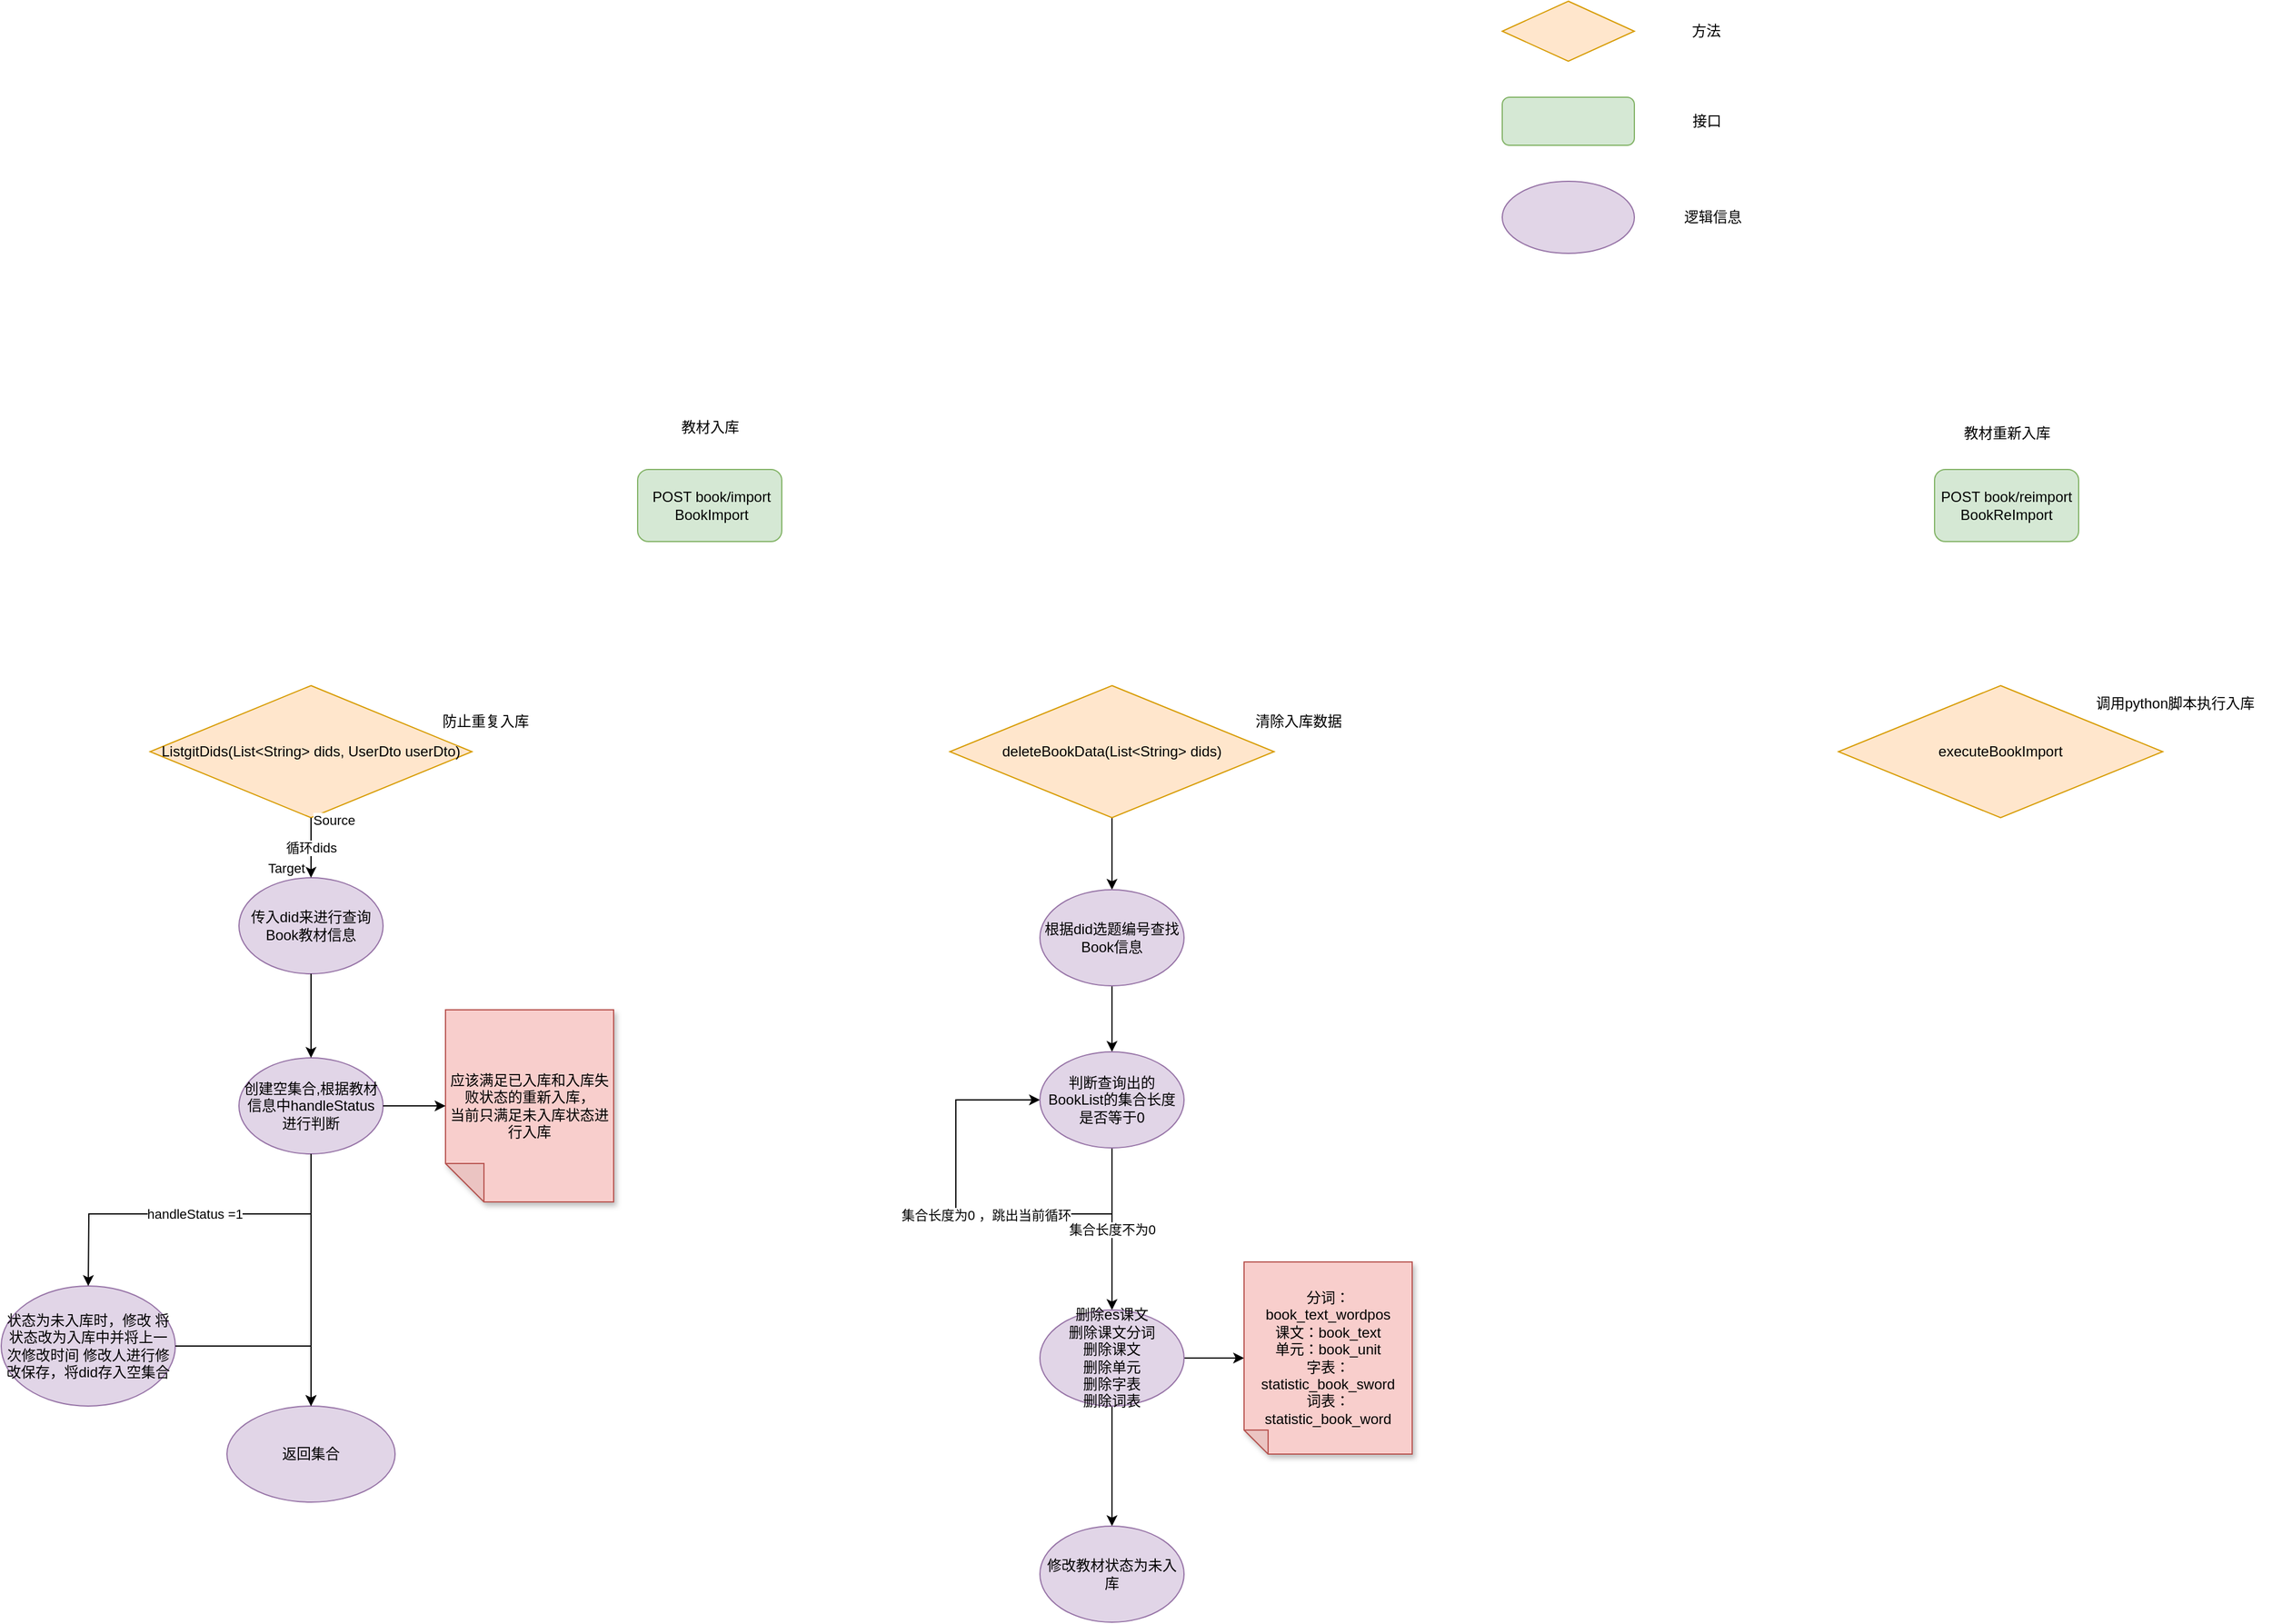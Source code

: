 <mxfile version="20.8.16" type="github">
  <diagram name="第 1 页" id="LLnIxtzMjuDFurXj_-dZ">
    <mxGraphModel dx="2261" dy="1925" grid="1" gridSize="10" guides="1" tooltips="1" connect="1" arrows="1" fold="1" page="1" pageScale="1" pageWidth="827" pageHeight="1169" math="0" shadow="0">
      <root>
        <mxCell id="0" />
        <mxCell id="1" value="重复入库" parent="0" />
        <mxCell id="0Xih9QU0EYkxt61uuQnS-2" value="&amp;nbsp;POST book/import&lt;br&gt;&amp;nbsp;BookImport" style="rounded=1;whiteSpace=wrap;html=1;fillColor=#d5e8d4;strokeColor=#82b366;" parent="1" vertex="1">
          <mxGeometry x="-20" y="100" width="120" height="60" as="geometry" />
        </mxCell>
        <mxCell id="0Xih9QU0EYkxt61uuQnS-5" value="POST book/reimport&lt;br&gt;BookReImport" style="rounded=1;whiteSpace=wrap;html=1;fillColor=#d5e8d4;strokeColor=#82b366;" parent="1" vertex="1">
          <mxGeometry x="1060" y="100" width="120" height="60" as="geometry" />
        </mxCell>
        <mxCell id="0Xih9QU0EYkxt61uuQnS-6" value="教材入库" style="text;html=1;align=center;verticalAlign=middle;resizable=0;points=[];autosize=1;strokeColor=none;fillColor=none;" parent="1" vertex="1">
          <mxGeometry x="5" y="50" width="70" height="30" as="geometry" />
        </mxCell>
        <mxCell id="0Xih9QU0EYkxt61uuQnS-7" value="教材重新入库" style="text;html=1;align=center;verticalAlign=middle;resizable=0;points=[];autosize=1;strokeColor=none;fillColor=none;" parent="1" vertex="1">
          <mxGeometry x="1070" y="55" width="100" height="30" as="geometry" />
        </mxCell>
        <mxCell id="0Xih9QU0EYkxt61uuQnS-45" value="" style="group" parent="1" vertex="1" connectable="0">
          <mxGeometry x="700" y="-290" width="210" height="210" as="geometry" />
        </mxCell>
        <mxCell id="0Xih9QU0EYkxt61uuQnS-19" value="" style="ellipse;whiteSpace=wrap;html=1;fillColor=#e1d5e7;strokeColor=#9673a6;" parent="0Xih9QU0EYkxt61uuQnS-45" vertex="1">
          <mxGeometry y="150" width="110" height="60" as="geometry" />
        </mxCell>
        <mxCell id="0Xih9QU0EYkxt61uuQnS-20" value="逻辑信息" style="text;html=1;align=center;verticalAlign=middle;resizable=0;points=[];autosize=1;strokeColor=none;fillColor=none;" parent="0Xih9QU0EYkxt61uuQnS-45" vertex="1">
          <mxGeometry x="140" y="165" width="70" height="30" as="geometry" />
        </mxCell>
        <mxCell id="0Xih9QU0EYkxt61uuQnS-8" value="" style="rhombus;whiteSpace=wrap;html=1;fillColor=#ffe6cc;strokeColor=#d79b00;container=0;" parent="0Xih9QU0EYkxt61uuQnS-45" vertex="1">
          <mxGeometry width="110" height="50" as="geometry" />
        </mxCell>
        <mxCell id="0Xih9QU0EYkxt61uuQnS-9" value="方法" style="text;html=1;strokeColor=none;fillColor=none;align=center;verticalAlign=middle;whiteSpace=wrap;rounded=0;container=0;" parent="0Xih9QU0EYkxt61uuQnS-45" vertex="1">
          <mxGeometry x="140" y="10" width="60" height="30" as="geometry" />
        </mxCell>
        <mxCell id="0Xih9QU0EYkxt61uuQnS-10" value="" style="rounded=1;whiteSpace=wrap;html=1;fillColor=#d5e8d4;strokeColor=#82b366;container=0;" parent="0Xih9QU0EYkxt61uuQnS-45" vertex="1">
          <mxGeometry y="80" width="110" height="40" as="geometry" />
        </mxCell>
        <mxCell id="0Xih9QU0EYkxt61uuQnS-11" value="接口" style="text;html=1;align=center;verticalAlign=middle;resizable=0;points=[];autosize=1;strokeColor=none;fillColor=none;container=0;" parent="0Xih9QU0EYkxt61uuQnS-45" vertex="1">
          <mxGeometry x="145" y="85" width="50" height="30" as="geometry" />
        </mxCell>
        <mxCell id="0Xih9QU0EYkxt61uuQnS-71" value="executeBookImport" style="rhombus;whiteSpace=wrap;html=1;fillColor=#ffe6cc;strokeColor=#d79b00;container=0;" parent="1" vertex="1">
          <mxGeometry x="980" y="280" width="270" height="110" as="geometry" />
        </mxCell>
        <mxCell id="0Xih9QU0EYkxt61uuQnS-13" value="ListgitDids(List&amp;lt;String&amp;gt; dids, UserDto userDto)" style="rhombus;whiteSpace=wrap;html=1;fillColor=#ffe6cc;strokeColor=#d79b00;" parent="1" vertex="1">
          <mxGeometry x="-426" y="280" width="268" height="110" as="geometry" />
        </mxCell>
        <mxCell id="0Xih9QU0EYkxt61uuQnS-14" value="防止重复入库" style="text;html=1;align=center;verticalAlign=middle;resizable=0;points=[];autosize=1;strokeColor=none;fillColor=none;" parent="1" vertex="1">
          <mxGeometry x="-197" y="295" width="100" height="30" as="geometry" />
        </mxCell>
        <mxCell id="0Xih9QU0EYkxt61uuQnS-22" value="传入did来进行查询Book教材信息" style="ellipse;whiteSpace=wrap;html=1;fillColor=#e1d5e7;strokeColor=#9673a6;" parent="1" vertex="1">
          <mxGeometry x="-352" y="440" width="120" height="80" as="geometry" />
        </mxCell>
        <mxCell id="0Xih9QU0EYkxt61uuQnS-24" value="" style="endArrow=classic;html=1;rounded=0;exitX=0.5;exitY=1;exitDx=0;exitDy=0;entryX=0.5;entryY=0;entryDx=0;entryDy=0;" parent="1" source="0Xih9QU0EYkxt61uuQnS-13" target="0Xih9QU0EYkxt61uuQnS-22" edge="1">
          <mxGeometry relative="1" as="geometry">
            <mxPoint x="-287" y="370" as="sourcePoint" />
            <mxPoint x="-292" y="420" as="targetPoint" />
          </mxGeometry>
        </mxCell>
        <mxCell id="0Xih9QU0EYkxt61uuQnS-25" value="循环dids" style="edgeLabel;resizable=0;html=1;align=center;verticalAlign=middle;" parent="0Xih9QU0EYkxt61uuQnS-24" connectable="0" vertex="1">
          <mxGeometry relative="1" as="geometry" />
        </mxCell>
        <mxCell id="0Xih9QU0EYkxt61uuQnS-26" value="Source" style="edgeLabel;resizable=0;html=1;align=left;verticalAlign=bottom;" parent="0Xih9QU0EYkxt61uuQnS-24" connectable="0" vertex="1">
          <mxGeometry x="-1" relative="1" as="geometry">
            <mxPoint y="10" as="offset" />
          </mxGeometry>
        </mxCell>
        <mxCell id="0Xih9QU0EYkxt61uuQnS-27" value="Target" style="edgeLabel;resizable=0;html=1;align=right;verticalAlign=bottom;" parent="0Xih9QU0EYkxt61uuQnS-24" connectable="0" vertex="1">
          <mxGeometry x="1" relative="1" as="geometry">
            <mxPoint x="-5" as="offset" />
          </mxGeometry>
        </mxCell>
        <mxCell id="0Xih9QU0EYkxt61uuQnS-29" value="创建空集合,根据教材信息中handleStatus进行判断" style="ellipse;whiteSpace=wrap;html=1;fillColor=#e1d5e7;strokeColor=#9673a6;movable=1;resizable=1;rotatable=1;deletable=1;editable=1;connectable=1;" parent="1" vertex="1">
          <mxGeometry x="-352" y="590" width="120" height="80" as="geometry" />
        </mxCell>
        <mxCell id="0Xih9QU0EYkxt61uuQnS-30" value="" style="edgeStyle=orthogonalEdgeStyle;rounded=0;orthogonalLoop=1;jettySize=auto;html=1;" parent="1" source="0Xih9QU0EYkxt61uuQnS-22" target="0Xih9QU0EYkxt61uuQnS-29" edge="1">
          <mxGeometry relative="1" as="geometry" />
        </mxCell>
        <mxCell id="0Xih9QU0EYkxt61uuQnS-31" value="状态为未入库时，修改 将状态改为入库中并将上一次修改时间 修改人进行修改保存，将did存入空集合" style="ellipse;whiteSpace=wrap;html=1;fillColor=#e1d5e7;strokeColor=#9673a6;" parent="1" vertex="1">
          <mxGeometry x="-550" y="780" width="145" height="100" as="geometry" />
        </mxCell>
        <mxCell id="0Xih9QU0EYkxt61uuQnS-33" value="" style="endArrow=classic;html=1;rounded=0;exitX=0.5;exitY=1;exitDx=0;exitDy=0;entryX=0.5;entryY=0;entryDx=0;entryDy=0;" parent="1" edge="1">
          <mxGeometry relative="1" as="geometry">
            <mxPoint x="-292" y="670" as="sourcePoint" />
            <mxPoint x="-477.5" y="780" as="targetPoint" />
            <Array as="points">
              <mxPoint x="-292" y="720" />
              <mxPoint x="-477" y="720" />
            </Array>
          </mxGeometry>
        </mxCell>
        <mxCell id="0Xih9QU0EYkxt61uuQnS-34" value="handleStatus =1" style="edgeLabel;resizable=0;html=1;align=center;verticalAlign=middle;" parent="0Xih9QU0EYkxt61uuQnS-33" connectable="0" vertex="1">
          <mxGeometry relative="1" as="geometry" />
        </mxCell>
        <mxCell id="0Xih9QU0EYkxt61uuQnS-36" value="返回集合" style="ellipse;whiteSpace=wrap;html=1;fillColor=#e1d5e7;strokeColor=#9673a6;" parent="1" vertex="1">
          <mxGeometry x="-362" y="880" width="140" height="80" as="geometry" />
        </mxCell>
        <mxCell id="0Xih9QU0EYkxt61uuQnS-40" style="edgeStyle=orthogonalEdgeStyle;rounded=0;orthogonalLoop=1;jettySize=auto;html=1;entryX=0.5;entryY=0;entryDx=0;entryDy=0;exitX=1;exitY=0.5;exitDx=0;exitDy=0;" parent="1" source="0Xih9QU0EYkxt61uuQnS-31" target="0Xih9QU0EYkxt61uuQnS-36" edge="1">
          <mxGeometry relative="1" as="geometry">
            <mxPoint x="-292" y="950" as="targetPoint" />
            <mxPoint x="-359" y="830" as="sourcePoint" />
            <Array as="points">
              <mxPoint x="-292" y="830" />
            </Array>
          </mxGeometry>
        </mxCell>
        <mxCell id="0Xih9QU0EYkxt61uuQnS-39" style="edgeStyle=orthogonalEdgeStyle;rounded=0;orthogonalLoop=1;jettySize=auto;html=1;entryX=0.5;entryY=0;entryDx=0;entryDy=0;" parent="1" source="0Xih9QU0EYkxt61uuQnS-29" target="0Xih9QU0EYkxt61uuQnS-36" edge="1">
          <mxGeometry relative="1" as="geometry">
            <mxPoint x="-292" y="900" as="targetPoint" />
          </mxGeometry>
        </mxCell>
        <mxCell id="0Xih9QU0EYkxt61uuQnS-63" value="应该满足已入库和入库失败状态的重新入库，&lt;br&gt;当前只满足未入库状态进行入库" style="shape=note;whiteSpace=wrap;html=1;backgroundOutline=1;darkOpacity=0.05;fillColor=#f8cecc;strokeColor=#b85450;fillStyle=solid;direction=west;gradientDirection=north;shadow=1;size=32;pointerEvents=1;" parent="1" vertex="1">
          <mxGeometry x="-180" y="550" width="140" height="160" as="geometry" />
        </mxCell>
        <mxCell id="0Xih9QU0EYkxt61uuQnS-65" value="" style="edgeStyle=entityRelationEdgeStyle;rounded=0;orthogonalLoop=1;jettySize=auto;html=1;" parent="1" source="0Xih9QU0EYkxt61uuQnS-29" target="0Xih9QU0EYkxt61uuQnS-63" edge="1">
          <mxGeometry relative="1" as="geometry" />
        </mxCell>
        <mxCell id="0Xih9QU0EYkxt61uuQnS-72" value="调用python脚本执行入库" style="text;html=1;align=center;verticalAlign=middle;resizable=0;points=[];autosize=1;strokeColor=none;fillColor=none;" parent="1" vertex="1">
          <mxGeometry x="1180" y="280" width="160" height="30" as="geometry" />
        </mxCell>
        <mxCell id="z5yawZJa4PksheLvygpU-22" value="" style="group" vertex="1" connectable="0" parent="1">
          <mxGeometry x="240" y="280" width="340" height="110" as="geometry" />
        </mxCell>
        <mxCell id="z5yawZJa4PksheLvygpU-21" value="" style="edgeStyle=orthogonalEdgeStyle;rounded=0;orthogonalLoop=1;jettySize=auto;html=1;" edge="1" parent="z5yawZJa4PksheLvygpU-22" source="0Xih9QU0EYkxt61uuQnS-52" target="z5yawZJa4PksheLvygpU-6">
          <mxGeometry relative="1" as="geometry" />
        </mxCell>
        <mxCell id="0Xih9QU0EYkxt61uuQnS-52" value="deleteBookData(List&amp;lt;String&amp;gt; dids&lt;span style=&quot;background-color: initial;&quot;&gt;)&lt;/span&gt;" style="rhombus;whiteSpace=wrap;html=1;fillColor=#ffe6cc;strokeColor=#d79b00;container=0;" parent="z5yawZJa4PksheLvygpU-22" vertex="1">
          <mxGeometry width="270" height="110" as="geometry" />
        </mxCell>
        <mxCell id="0Xih9QU0EYkxt61uuQnS-54" value="清除入库数据" style="text;html=1;align=center;verticalAlign=middle;resizable=0;points=[];autosize=1;strokeColor=none;fillColor=none;" parent="z5yawZJa4PksheLvygpU-22" vertex="1">
          <mxGeometry x="240" y="15" width="100" height="30" as="geometry" />
        </mxCell>
        <object label="教材导入" id="0Xih9QU0EYkxt61uuQnS-47">
          <mxCell parent="0" />
        </object>
        <mxCell id="z5yawZJa4PksheLvygpU-8" value="" style="edgeStyle=orthogonalEdgeStyle;rounded=0;orthogonalLoop=1;jettySize=auto;html=1;" edge="1" parent="0Xih9QU0EYkxt61uuQnS-47" source="z5yawZJa4PksheLvygpU-6" target="z5yawZJa4PksheLvygpU-7">
          <mxGeometry relative="1" as="geometry" />
        </mxCell>
        <mxCell id="z5yawZJa4PksheLvygpU-6" value="根据did选题编号查找Book信息" style="ellipse;whiteSpace=wrap;html=1;fillColor=#e1d5e7;strokeColor=#9673a6;" vertex="1" parent="0Xih9QU0EYkxt61uuQnS-47">
          <mxGeometry x="315" y="450" width="120" height="80" as="geometry" />
        </mxCell>
        <mxCell id="z5yawZJa4PksheLvygpU-11" style="edgeStyle=orthogonalEdgeStyle;rounded=0;orthogonalLoop=1;jettySize=auto;html=1;entryX=0;entryY=0.5;entryDx=0;entryDy=0;" edge="1" parent="0Xih9QU0EYkxt61uuQnS-47" source="z5yawZJa4PksheLvygpU-7" target="z5yawZJa4PksheLvygpU-7">
          <mxGeometry relative="1" as="geometry">
            <mxPoint x="245" y="800" as="targetPoint" />
            <Array as="points">
              <mxPoint x="375" y="720" />
              <mxPoint x="245" y="720" />
              <mxPoint x="245" y="625" />
            </Array>
          </mxGeometry>
        </mxCell>
        <mxCell id="z5yawZJa4PksheLvygpU-12" value="集合长度为0 ，跳出当前循环" style="edgeLabel;html=1;align=center;verticalAlign=middle;resizable=0;points=[];" vertex="1" connectable="0" parent="z5yawZJa4PksheLvygpU-11">
          <mxGeometry x="-0.087" y="1" relative="1" as="geometry">
            <mxPoint as="offset" />
          </mxGeometry>
        </mxCell>
        <mxCell id="z5yawZJa4PksheLvygpU-13" value="集合长度不为0" style="edgeStyle=orthogonalEdgeStyle;rounded=0;orthogonalLoop=1;jettySize=auto;html=1;entryX=0.5;entryY=0;entryDx=0;entryDy=0;" edge="1" parent="0Xih9QU0EYkxt61uuQnS-47" source="z5yawZJa4PksheLvygpU-7" target="z5yawZJa4PksheLvygpU-16">
          <mxGeometry relative="1" as="geometry">
            <mxPoint x="375" y="800" as="targetPoint" />
          </mxGeometry>
        </mxCell>
        <mxCell id="z5yawZJa4PksheLvygpU-7" value="判断查询出的BookList的集合长度是否等于0" style="ellipse;whiteSpace=wrap;html=1;fillColor=#e1d5e7;strokeColor=#9673a6;" vertex="1" parent="0Xih9QU0EYkxt61uuQnS-47">
          <mxGeometry x="315" y="585" width="120" height="80" as="geometry" />
        </mxCell>
        <mxCell id="z5yawZJa4PksheLvygpU-18" style="edgeStyle=orthogonalEdgeStyle;rounded=0;orthogonalLoop=1;jettySize=auto;html=1;entryX=0.5;entryY=0;entryDx=0;entryDy=0;" edge="1" parent="0Xih9QU0EYkxt61uuQnS-47" source="z5yawZJa4PksheLvygpU-16" target="z5yawZJa4PksheLvygpU-17">
          <mxGeometry relative="1" as="geometry" />
        </mxCell>
        <mxCell id="z5yawZJa4PksheLvygpU-20" value="" style="edgeStyle=orthogonalEdgeStyle;rounded=0;orthogonalLoop=1;jettySize=auto;html=1;" edge="1" parent="0Xih9QU0EYkxt61uuQnS-47" source="z5yawZJa4PksheLvygpU-16" target="z5yawZJa4PksheLvygpU-19">
          <mxGeometry relative="1" as="geometry" />
        </mxCell>
        <mxCell id="z5yawZJa4PksheLvygpU-16" value="删除es课文&lt;br&gt;删除课文分词&lt;br&gt;删除课文&lt;br&gt;删除单元&lt;br&gt;删除字表&lt;br&gt;删除词表" style="ellipse;whiteSpace=wrap;html=1;fillColor=#e1d5e7;strokeColor=#9673a6;" vertex="1" parent="0Xih9QU0EYkxt61uuQnS-47">
          <mxGeometry x="315" y="800" width="120" height="80" as="geometry" />
        </mxCell>
        <mxCell id="z5yawZJa4PksheLvygpU-17" value="修改教材状态为未入库" style="ellipse;whiteSpace=wrap;html=1;fillColor=#e1d5e7;strokeColor=#9673a6;" vertex="1" parent="0Xih9QU0EYkxt61uuQnS-47">
          <mxGeometry x="315" y="980" width="120" height="80" as="geometry" />
        </mxCell>
        <mxCell id="z5yawZJa4PksheLvygpU-19" value="分词：book_text_wordpos&lt;br&gt;课文：book_text&lt;br&gt;单元：book_unit&lt;br&gt;字表：statistic_book_sword&lt;br&gt;词表：statistic_book_word" style="shape=note;whiteSpace=wrap;html=1;backgroundOutline=1;darkOpacity=0.05;fillColor=#f8cecc;strokeColor=#b85450;fillStyle=solid;direction=west;gradientDirection=north;shadow=1;size=20;pointerEvents=1;" vertex="1" parent="0Xih9QU0EYkxt61uuQnS-47">
          <mxGeometry x="485" y="760" width="140" height="160" as="geometry" />
        </mxCell>
      </root>
    </mxGraphModel>
  </diagram>
</mxfile>
